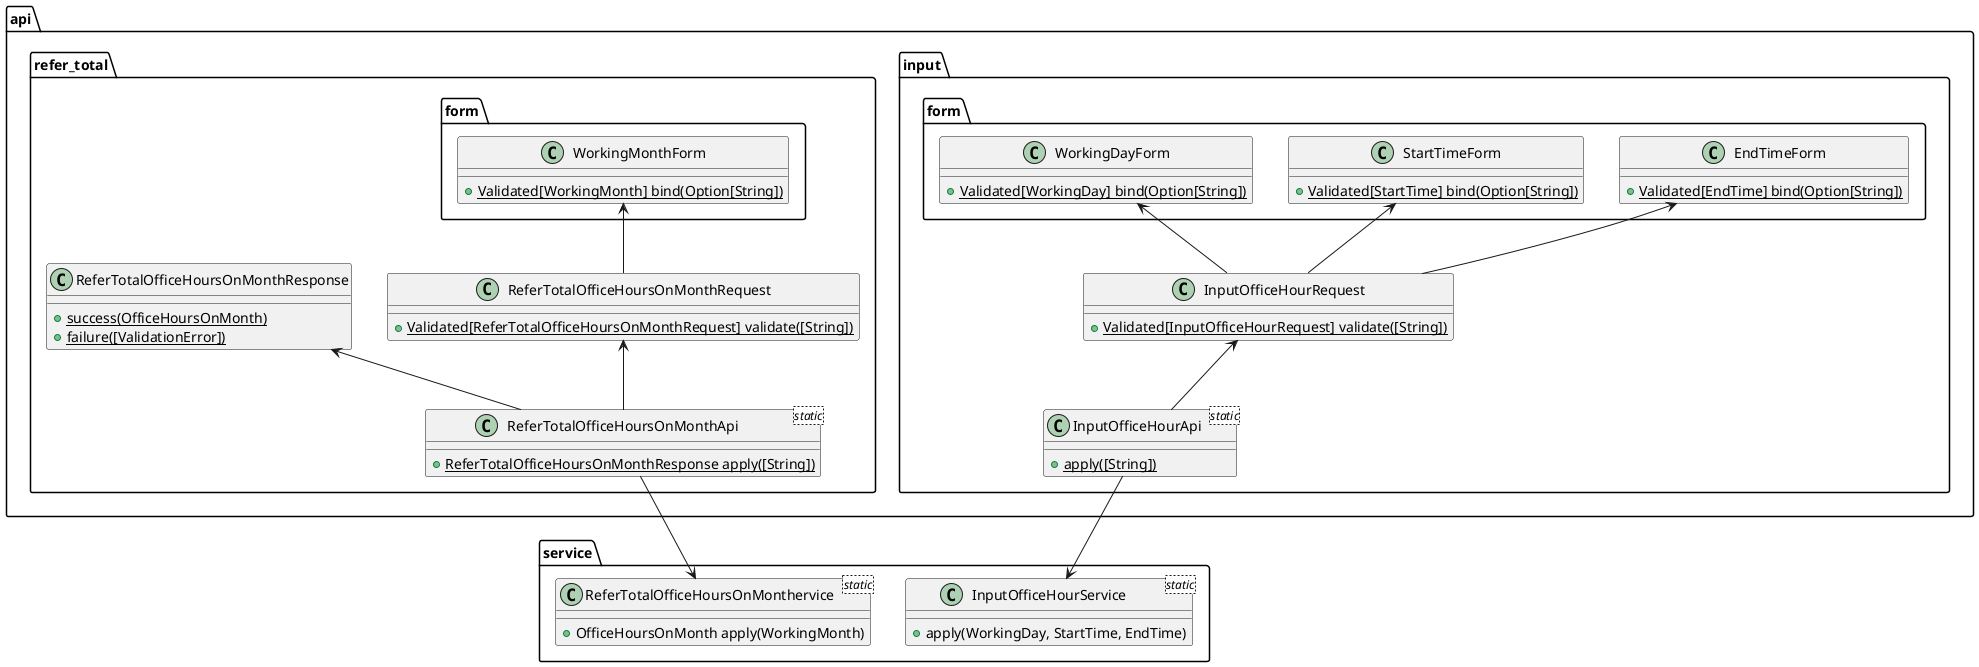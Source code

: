 @startuml

namespace api {
  namespace input {
    class InputOfficeHourApi <static> {
      + {static} apply([String])
    }
    class InputOfficeHourRequest {
      + {static} Validated[InputOfficeHourRequest] validate([String])
    }
    namespace form {
      class WorkingDayForm {
        + {static} Validated[WorkingDay] bind(Option[String])
      }
      class StartTimeForm {
        + {static} Validated[StartTime] bind(Option[String])
      }
      class EndTimeForm {
        + {static} Validated[EndTime] bind(Option[String])
      }
    }
    api.input.InputOfficeHourApi -up-> api.input.InputOfficeHourRequest
    api.input.InputOfficeHourRequest -up-> api.input.form.WorkingDayForm
    api.input.InputOfficeHourRequest -up-> api.input.form.StartTimeForm
    api.input.InputOfficeHourRequest -up-> api.input.form.EndTimeForm
  }

  namespace refer_total {
    class ReferTotalOfficeHoursOnMonthApi <static> {
      + {static} ReferTotalOfficeHoursOnMonthResponse apply([String])
    }
    class ReferTotalOfficeHoursOnMonthRequest {
      + {static} Validated[ReferTotalOfficeHoursOnMonthRequest] validate([String])
    }
    class ReferTotalOfficeHoursOnMonthResponse {
      + {static} success(OfficeHoursOnMonth)
      + {static} failure([ValidationError])
    }
    namespace form {
      class WorkingMonthForm {
        + {static} Validated[WorkingMonth] bind(Option[String])
      }
    }
    api.refer_total.ReferTotalOfficeHoursOnMonthApi -up-> api.refer_total.ReferTotalOfficeHoursOnMonthRequest
    api.refer_total.ReferTotalOfficeHoursOnMonthApi -up-> api.refer_total.ReferTotalOfficeHoursOnMonthResponse
    api.refer_total.ReferTotalOfficeHoursOnMonthRequest -up-> api.refer_total.form.WorkingMonthForm
  }
}

namespace service {
  class InputOfficeHourService <static> {
    + apply(WorkingDay, StartTime, EndTime)
  }
  class ReferTotalOfficeHoursOnMonthervice <static> {
    + OfficeHoursOnMonth apply(WorkingMonth)
  }
}

api.input.InputOfficeHourApi -down-> service.InputOfficeHourService
api.refer_total.ReferTotalOfficeHoursOnMonthApi -down-> service.ReferTotalOfficeHoursOnMonthervice

@enduml